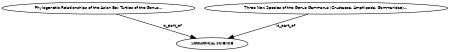 digraph G {
size="3,3";
node [fontsize=7, fontname="Helvetica"];
edge [fontsize=7, fontname="Helvetica"];
node0 [label="ZOOLOGICAL SCIENCE", width=0.27433100247,height=0.27433100247];
node1 [label="Phylogenetic Relationships of the Asian Box Turtles of the Genus...", width=0.27433100247,height=0.27433100247];
node2 [label="Three New Species of the Genus Gammarus (Crustacea, Amphipoda, Gammaridae)...", width=0.27433100247,height=0.27433100247];
node1 -> node0 [label="is_part_of"];
node2 -> node0 [label="is_part_of"];
}

